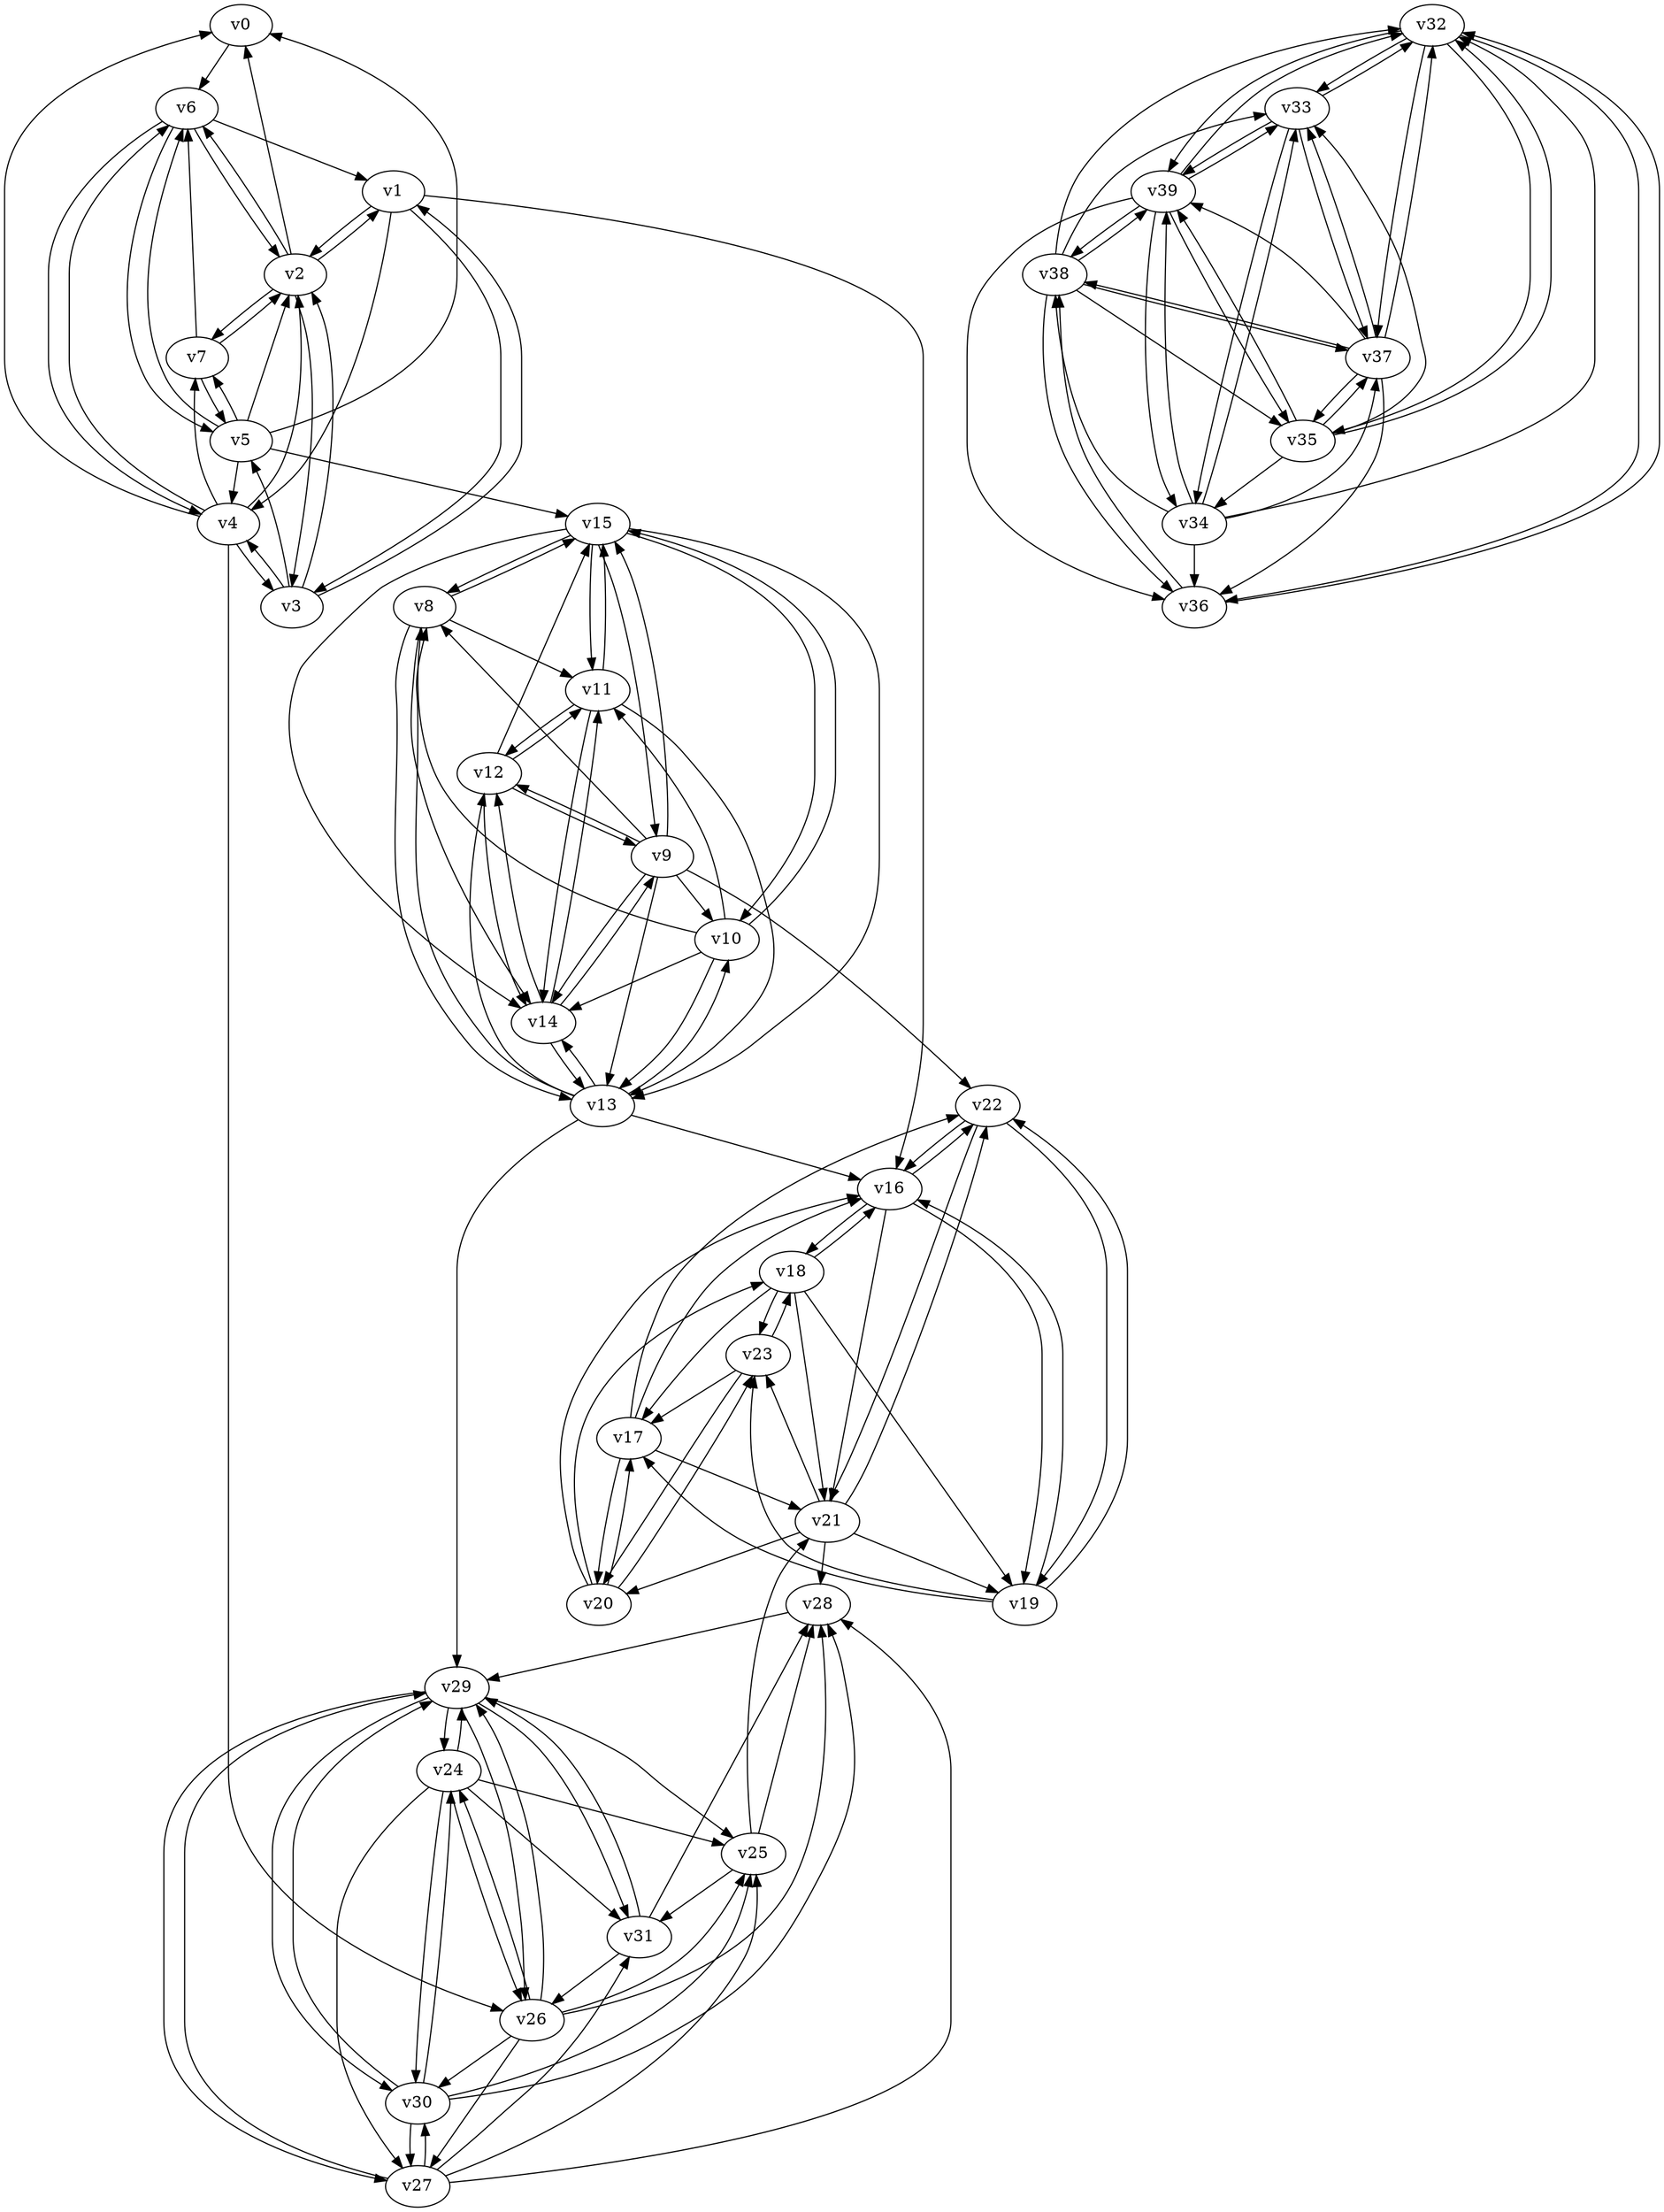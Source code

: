 digraph buchi_test046 {
    v0 [name="v0", player=1, priority=1];
    v1 [name="v1", player=1, priority=0];
    v2 [name="v2", player=0, priority=0];
    v3 [name="v3", player=1, priority=0];
    v4 [name="v4", player=0, priority=0];
    v5 [name="v5", player=0, priority=0];
    v6 [name="v6", player=1, priority=1];
    v7 [name="v7", player=1, priority=1];
    v8 [name="v8", player=1, priority=0];
    v9 [name="v9", player=1, priority=1];
    v10 [name="v10", player=1, priority=0];
    v11 [name="v11", player=0, priority=0];
    v12 [name="v12", player=0, priority=0];
    v13 [name="v13", player=1, priority=1];
    v14 [name="v14", player=0, priority=0];
    v15 [name="v15", player=1, priority=0];
    v16 [name="v16", player=0, priority=1];
    v17 [name="v17", player=1, priority=1];
    v18 [name="v18", player=0, priority=1];
    v19 [name="v19", player=0, priority=0];
    v20 [name="v20", player=1, priority=1];
    v21 [name="v21", player=1, priority=0];
    v22 [name="v22", player=1, priority=1];
    v23 [name="v23", player=1, priority=0];
    v24 [name="v24", player=0, priority=0];
    v25 [name="v25", player=0, priority=0];
    v26 [name="v26", player=0, priority=1];
    v27 [name="v27", player=1, priority=0];
    v28 [name="v28", player=0, priority=1];
    v29 [name="v29", player=1, priority=0];
    v30 [name="v30", player=1, priority=1];
    v31 [name="v31", player=0, priority=0];
    v32 [name="v32", player=0, priority=1];
    v33 [name="v33", player=0, priority=0];
    v34 [name="v34", player=0, priority=1];
    v35 [name="v35", player=1, priority=0];
    v36 [name="v36", player=0, priority=0];
    v37 [name="v37", player=1, priority=1];
    v38 [name="v38", player=0, priority=0];
    v39 [name="v39", player=0, priority=0];
    v32 -> v37;
    v4 -> v0;
    v18 -> v17;
    v26 -> v30;
    v35 -> v33;
    v39 -> v33;
    v14 -> v13;
    v31 -> v29;
    v9 -> v8;
    v17 -> v21;
    v34 -> v37;
    v11 -> v14;
    v37 -> v33;
    v13 -> v8;
    v6 -> v2;
    v15 -> v14;
    v24 -> v26;
    v32 -> v39;
    v16 -> v22;
    v4 -> v2;
    v18 -> v19;
    v22 -> v19;
    v39 -> v35;
    v8 -> v11;
    v9 -> v10;
    v37 -> v35;
    v13 -> v10;
    v6 -> v4;
    v26 -> v25;
    v18 -> v21;
    v35 -> v37;
    v29 -> v27;
    v22 -> v21;
    v23 -> v20;
    v38 -> v39;
    v17 -> v16;
    v9 -> v12;
    v13 -> v12;
    v15 -> v9;
    v27 -> v29;
    v7 -> v5;
    v24 -> v30;
    v18 -> v23;
    v3 -> v1;
    v20 -> v17;
    v38 -> v32;
    v5 -> v7;
    v31 -> v26;
    v9 -> v14;
    v1 -> v3;
    v10 -> v15;
    v13 -> v14;
    v15 -> v11;
    v27 -> v31;
    v30 -> v27;
    v16 -> v19;
    v18 -> v16;
    v35 -> v32;
    v25 -> v31;
    v5 -> v0;
    v22 -> v16;
    v39 -> v32;
    v12 -> v15;
    v14 -> v12;
    v29 -> v31;
    v31 -> v28;
    v10 -> v8;
    v6 -> v1;
    v34 -> v39;
    v13 -> v16;
    v15 -> v13;
    v30 -> v29;
    v24 -> v25;
    v16 -> v21;
    v33 -> v37;
    v3 -> v5;
    v5 -> v2;
    v29 -> v24;
    v21 -> v20;
    v23 -> v17;
    v38 -> v36;
    v39 -> v34;
    v8 -> v13;
    v34 -> v32;
    v2 -> v6;
    v19 -> v22;
    v7 -> v2;
    v36 -> v38;
    v1 -> v16;
    v26 -> v27;
    v29 -> v26;
    v5 -> v4;
    v4 -> v6;
    v20 -> v23;
    v21 -> v22;
    v35 -> v39;
    v8 -> v15;
    v27 -> v28;
    v30 -> v24;
    v37 -> v39;
    v25 -> v28;
    v32 -> v36;
    v20 -> v16;
    v26 -> v29;
    v14 -> v9;
    v5 -> v6;
    v4 -> v26;
    v1 -> v2;
    v2 -> v1;
    v17 -> v20;
    v10 -> v14;
    v19 -> v17;
    v11 -> v13;
    v27 -> v30;
    v28 -> v29;
    v34 -> v36;
    v37 -> v32;
    v25 -> v21;
    v3 -> v2;
    v20 -> v18;
    v35 -> v34;
    v12 -> v14;
    v14 -> v11;
    v29 -> v30;
    v38 -> v33;
    v1 -> v4;
    v0 -> v6;
    v2 -> v3;
    v17 -> v22;
    v34 -> v38;
    v11 -> v15;
    v30 -> v28;
    v24 -> v27;
    v26 -> v24;
    v3 -> v4;
    v4 -> v3;
    v21 -> v19;
    v33 -> v39;
    v38 -> v35;
    v21 -> v28;
    v39 -> v36;
    v27 -> v25;
    v37 -> v36;
    v15 -> v8;
    v6 -> v5;
    v32 -> v33;
    v33 -> v32;
    v24 -> v29;
    v12 -> v9;
    v29 -> v25;
    v13 -> v29;
    v23 -> v18;
    v38 -> v37;
    v39 -> v38;
    v5 -> v15;
    v8 -> v14;
    v10 -> v11;
    v9 -> v13;
    v34 -> v33;
    v2 -> v7;
    v19 -> v23;
    v9 -> v22;
    v37 -> v38;
    v15 -> v10;
    v7 -> v6;
    v32 -> v35;
    v16 -> v18;
    v33 -> v34;
    v24 -> v31;
    v12 -> v11;
    v26 -> v28;
    v4 -> v7;
    v21 -> v23;
    v2 -> v0;
    v19 -> v16;
    v10 -> v13;
    v9 -> v15;
    v11 -> v12;
    v36 -> v32;
    v30 -> v25;
}
